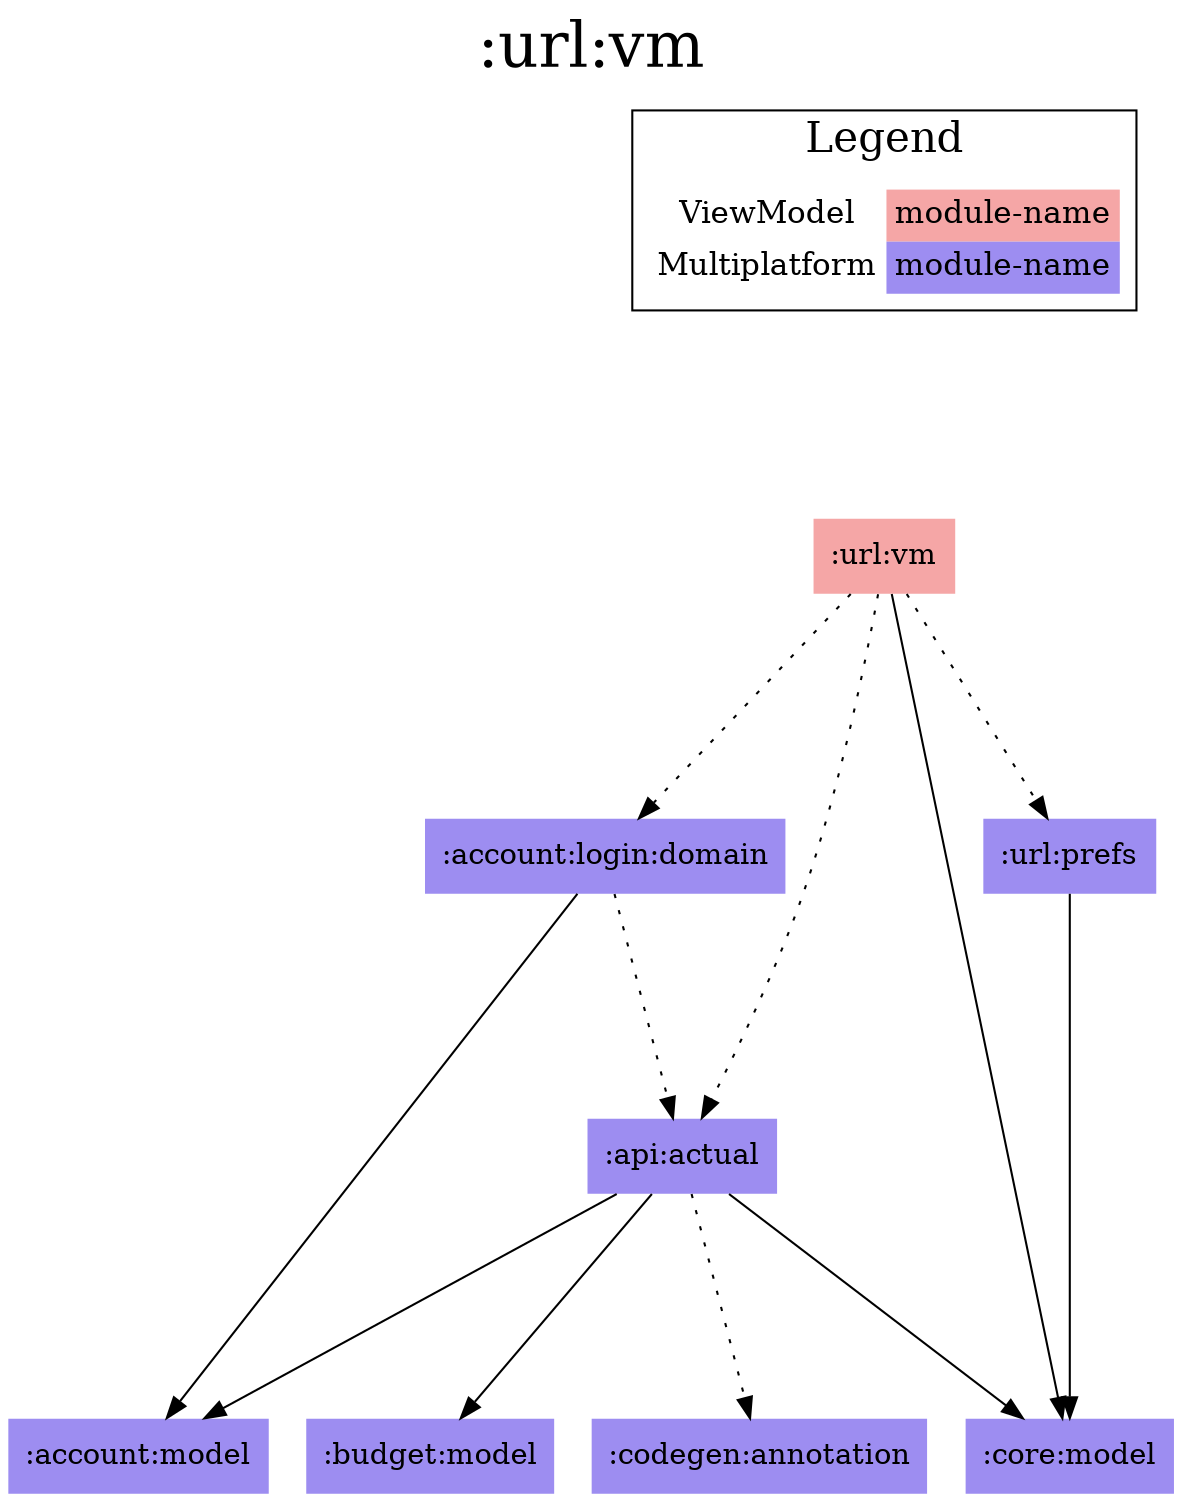 digraph {
edge ["dir"="forward"]
graph ["dpi"="100","label"=":url:vm","labelloc"="t","fontsize"="30","ranksep"="1.5","rankdir"="TB"]
node ["style"="filled"]
":account:login:domain" ["fillcolor"="#9D8DF1","shape"="none"]
":account:model" ["fillcolor"="#9D8DF1","shape"="none"]
":api:actual" ["fillcolor"="#9D8DF1","shape"="none"]
":budget:model" ["fillcolor"="#9D8DF1","shape"="none"]
":codegen:annotation" ["fillcolor"="#9D8DF1","shape"="none"]
":core:model" ["fillcolor"="#9D8DF1","shape"="none"]
":url:prefs" ["fillcolor"="#9D8DF1","shape"="none"]
":url:vm" ["fillcolor"="#F5A6A6","shape"="none"]
{
edge ["dir"="none"]
graph ["rank"="same"]
}
":account:login:domain" -> ":account:model"
":account:login:domain" -> ":api:actual" ["style"="dotted"]
":api:actual" -> ":account:model"
":api:actual" -> ":budget:model"
":api:actual" -> ":codegen:annotation" ["style"="dotted"]
":api:actual" -> ":core:model"
":url:prefs" -> ":core:model"
":url:vm" -> ":account:login:domain" ["style"="dotted"]
":url:vm" -> ":api:actual" ["style"="dotted"]
":url:vm" -> ":core:model"
":url:vm" -> ":url:prefs" ["style"="dotted"]
subgraph "cluster_legend" {
edge ["dir"="none"]
graph ["label"="Legend","fontsize"="20"]
"Legend" ["style"="filled","fillcolor"="#FFFFFF","shape"="none","margin"="0","fontsize"="15","label"=<
<TABLE BORDER="0" CELLBORDER="0" CELLSPACING="0" CELLPADDING="4">
<TR><TD>ViewModel</TD><TD BGCOLOR="#F5A6A6">module-name</TD></TR>
<TR><TD>Multiplatform</TD><TD BGCOLOR="#9D8DF1">module-name</TD></TR>
</TABLE>
>]
} -> ":url:vm" ["style"="invis"]
}
